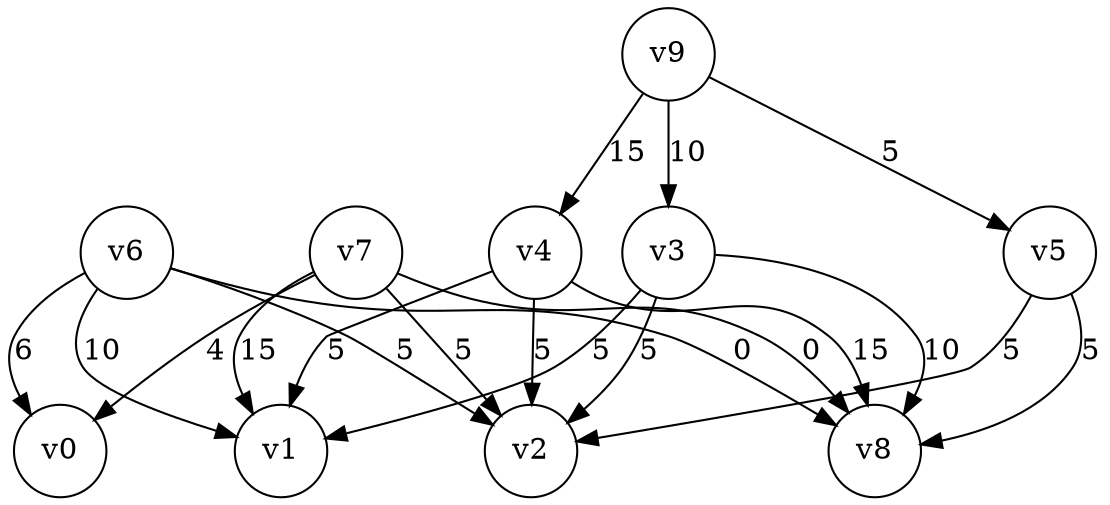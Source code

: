 digraph
{
	node [shape=circle, label="v0"] 0;
	node [shape=circle, label="v1"] 1;
	node [shape=circle, label="v2"] 2;
	node [shape=circle, label="v3"] 3;
	node [shape=circle, label="v4"] 4;
	node [shape=circle, label="v5"] 5;
	node [shape=circle, label="v6"] 6;
	node [shape=circle, label="v7"] 7;
	node [shape=circle, label="v8"] 8;
	node [shape=circle, label="v9"] 9;
	3 -> 1 [label="5"]
	3 -> 2 [label="5"]
	3 -> 8 [label="10"]
	4 -> 1 [label="5"]
	4 -> 2 [label="5"]
	4 -> 8 [label="15"]
	5 -> 2 [label="5"]
	5 -> 8 [label="5"]
	6 -> 0 [label="6"]
	6 -> 1 [label="10"]
	6 -> 2 [label="5"]
	6 -> 8 [label="0"]
	7 -> 0 [label="4"]
	7 -> 1 [label="15"]
	7 -> 2 [label="5"]
	7 -> 8 [label="0"]
	9 -> 3 [label="10"]
	9 -> 4 [label="15"]
	9 -> 5 [label="5"]
}
